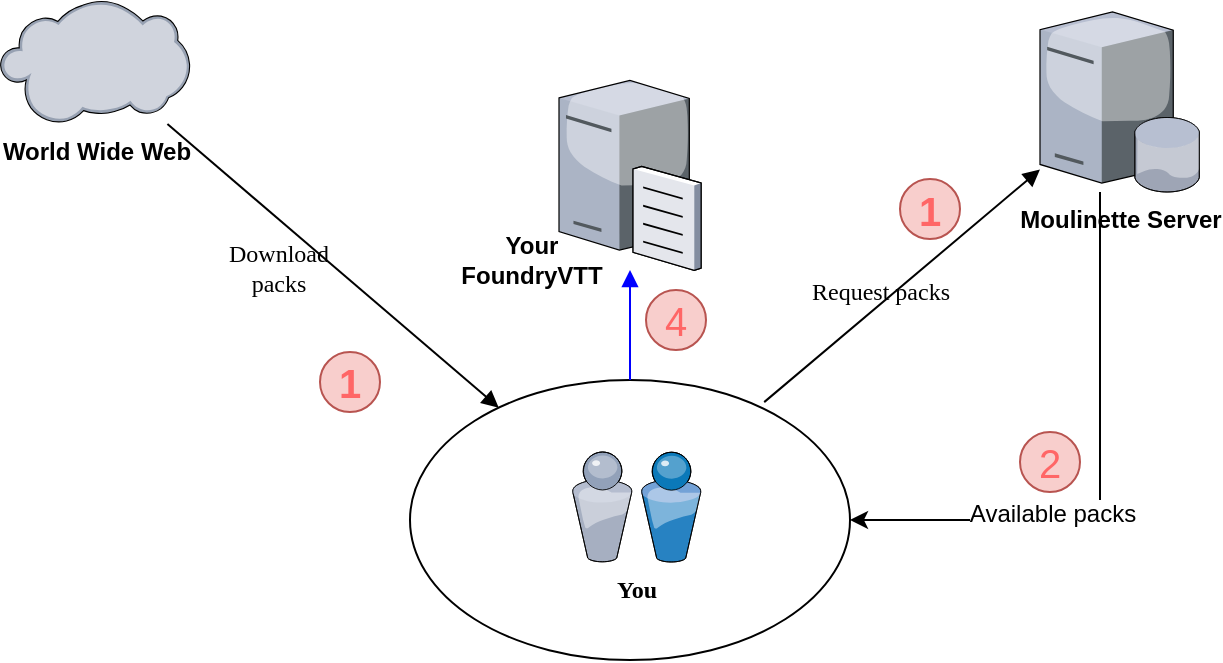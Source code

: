 <mxfile version="14.5.3" type="github">
  <diagram name="Page-1" id="822b0af5-4adb-64df-f703-e8dfc1f81529">
    <mxGraphModel dx="2062" dy="1066" grid="1" gridSize="10" guides="1" tooltips="1" connect="1" arrows="1" fold="1" page="1" pageScale="1" pageWidth="1100" pageHeight="850" background="#ffffff" math="0" shadow="0">
      <root>
        <mxCell id="0" />
        <mxCell id="1" parent="0" />
        <mxCell id="7d933b09d9755ecc-5" value="" style="verticalLabelPosition=bottom;aspect=fixed;html=1;verticalAlign=top;strokeColor=none;shape=mxgraph.citrix.file_server;rounded=0;shadow=0;comic=0;fontFamily=Verdana;" parent="1" vertex="1">
          <mxGeometry x="1059.5" y="432" width="71" height="97" as="geometry" />
        </mxCell>
        <mxCell id="7d933b09d9755ecc-15" value="" style="ellipse;whiteSpace=wrap;html=1;rounded=0;shadow=0;comic=0;strokeWidth=1;fontFamily=Verdana;" parent="1" vertex="1">
          <mxGeometry x="985" y="584" width="220" height="140" as="geometry" />
        </mxCell>
        <mxCell id="7d933b09d9755ecc-16" value="&lt;b&gt;You&lt;/b&gt;" style="verticalLabelPosition=bottom;aspect=fixed;html=1;verticalAlign=top;strokeColor=none;shape=mxgraph.citrix.users;rounded=0;shadow=0;comic=0;fontFamily=Verdana;" parent="1" vertex="1">
          <mxGeometry x="1066" y="620" width="64.5" height="55" as="geometry" />
        </mxCell>
        <mxCell id="7d933b09d9755ecc-24" style="edgeStyle=none;rounded=0;html=1;labelBackgroundColor=none;startArrow=none;startFill=0;endArrow=block;endFill=1;strokeColor=#0000FF;strokeWidth=1;fontFamily=Verdana;fontSize=12;fontColor=#000000;exitX=0.5;exitY=0;exitDx=0;exitDy=0;" parent="1" source="7d933b09d9755ecc-15" target="7d933b09d9755ecc-5" edge="1">
          <mxGeometry relative="1" as="geometry">
            <mxPoint x="1092" y="440" as="sourcePoint" />
          </mxGeometry>
        </mxCell>
        <mxCell id="7d933b09d9755ecc-28" value="Request packs" style="edgeStyle=none;rounded=0;html=1;labelBackgroundColor=none;startArrow=none;startFill=0;endArrow=block;endFill=1;strokeWidth=1;fontFamily=Verdana;fontSize=12;exitX=0.805;exitY=0.079;exitDx=0;exitDy=0;exitPerimeter=0;" parent="1" source="7d933b09d9755ecc-15" target="Qp64Jbjv82XY_4rTnFqN-4" edge="1">
          <mxGeometry x="-0.116" y="5" relative="1" as="geometry">
            <mxPoint as="offset" />
            <mxPoint x="1240" y="590" as="sourcePoint" />
            <mxPoint x="1170" y="580" as="targetPoint" />
          </mxGeometry>
        </mxCell>
        <mxCell id="Qp64Jbjv82XY_4rTnFqN-1" value="&lt;b&gt;Your FoundryVTT&lt;/b&gt;" style="text;html=1;strokeColor=none;fillColor=none;align=center;verticalAlign=middle;whiteSpace=wrap;rounded=0;" vertex="1" parent="1">
          <mxGeometry x="1026" y="513.5" width="40" height="20" as="geometry" />
        </mxCell>
        <mxCell id="Qp64Jbjv82XY_4rTnFqN-5" style="edgeStyle=orthogonalEdgeStyle;rounded=0;orthogonalLoop=1;jettySize=auto;html=1;entryX=1;entryY=0.5;entryDx=0;entryDy=0;" edge="1" parent="1" source="Qp64Jbjv82XY_4rTnFqN-4" target="7d933b09d9755ecc-15">
          <mxGeometry relative="1" as="geometry">
            <Array as="points">
              <mxPoint x="1330" y="654" />
            </Array>
          </mxGeometry>
        </mxCell>
        <mxCell id="Qp64Jbjv82XY_4rTnFqN-6" value="&lt;font style=&quot;font-size: 12px&quot;&gt;Available packs&lt;/font&gt;" style="edgeLabel;html=1;align=center;verticalAlign=middle;resizable=0;points=[];" vertex="1" connectable="0" parent="Qp64Jbjv82XY_4rTnFqN-5">
          <mxGeometry x="0.301" y="-3" relative="1" as="geometry">
            <mxPoint as="offset" />
          </mxGeometry>
        </mxCell>
        <mxCell id="Qp64Jbjv82XY_4rTnFqN-4" value="&lt;b&gt;Moulinette Server&lt;/b&gt;" style="verticalLabelPosition=bottom;aspect=fixed;html=1;verticalAlign=top;strokeColor=none;align=center;outlineConnect=0;shape=mxgraph.citrix.database_server;" vertex="1" parent="1">
          <mxGeometry x="1300" y="400" width="80" height="90" as="geometry" />
        </mxCell>
        <mxCell id="Qp64Jbjv82XY_4rTnFqN-10" value="&lt;b&gt;World Wide Web&lt;/b&gt;" style="verticalLabelPosition=bottom;aspect=fixed;html=1;verticalAlign=top;strokeColor=none;align=center;outlineConnect=0;shape=mxgraph.citrix.cloud;" vertex="1" parent="1">
          <mxGeometry x="780" y="394" width="95" height="62" as="geometry" />
        </mxCell>
        <mxCell id="Qp64Jbjv82XY_4rTnFqN-11" value="Download&lt;br&gt;packs" style="edgeStyle=none;rounded=0;html=1;labelBackgroundColor=none;startArrow=none;startFill=0;endArrow=block;endFill=1;strokeWidth=1;fontFamily=Verdana;fontSize=12;" edge="1" parent="1" source="Qp64Jbjv82XY_4rTnFqN-10" target="7d933b09d9755ecc-15">
          <mxGeometry x="-0.185" y="-19" relative="1" as="geometry">
            <mxPoint as="offset" />
            <mxPoint x="1172.1" y="605.06" as="sourcePoint" />
            <mxPoint x="1310" y="488.74" as="targetPoint" />
          </mxGeometry>
        </mxCell>
        <mxCell id="Qp64Jbjv82XY_4rTnFqN-13" value="&lt;b style=&quot;font-size: 20px;&quot;&gt;&lt;font style=&quot;font-size: 20px;&quot;&gt;1&lt;/font&gt;&lt;/b&gt;" style="ellipse;whiteSpace=wrap;html=1;aspect=fixed;verticalAlign=bottom;fontSize=20;labelBorderColor=none;fillColor=#f8cecc;strokeColor=#b85450;fontColor=#FF6666;" vertex="1" parent="1">
          <mxGeometry x="1230" y="483.5" width="30" height="30" as="geometry" />
        </mxCell>
        <mxCell id="Qp64Jbjv82XY_4rTnFqN-15" value="2" style="ellipse;whiteSpace=wrap;html=1;aspect=fixed;verticalAlign=bottom;fontSize=20;labelBorderColor=none;fillColor=#f8cecc;strokeColor=#b85450;fontColor=#FF6666;" vertex="1" parent="1">
          <mxGeometry x="1290" y="610" width="30" height="30" as="geometry" />
        </mxCell>
        <mxCell id="Qp64Jbjv82XY_4rTnFqN-16" value="4" style="ellipse;whiteSpace=wrap;html=1;aspect=fixed;verticalAlign=bottom;fontSize=20;labelBorderColor=none;fillColor=#f8cecc;strokeColor=#b85450;fontColor=#FF6666;" vertex="1" parent="1">
          <mxGeometry x="1103" y="539" width="30" height="30" as="geometry" />
        </mxCell>
        <mxCell id="Qp64Jbjv82XY_4rTnFqN-17" value="&lt;b style=&quot;font-size: 20px;&quot;&gt;&lt;font style=&quot;font-size: 20px;&quot;&gt;1&lt;/font&gt;&lt;/b&gt;" style="ellipse;whiteSpace=wrap;html=1;aspect=fixed;verticalAlign=bottom;fontSize=20;labelBorderColor=none;fillColor=#f8cecc;strokeColor=#b85450;fontColor=#FF6666;" vertex="1" parent="1">
          <mxGeometry x="940" y="570" width="30" height="30" as="geometry" />
        </mxCell>
      </root>
    </mxGraphModel>
  </diagram>
</mxfile>
